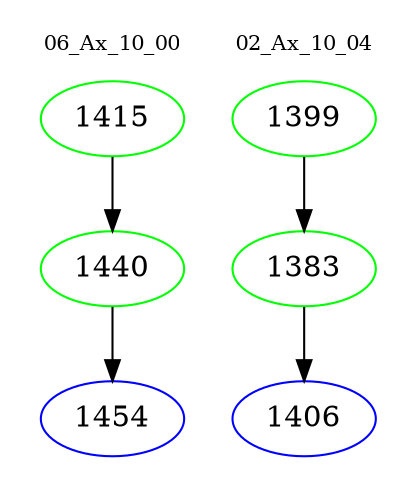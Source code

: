 digraph{
subgraph cluster_0 {
color = white
label = "06_Ax_10_00";
fontsize=10;
T0_1415 [label="1415", color="green"]
T0_1415 -> T0_1440 [color="black"]
T0_1440 [label="1440", color="green"]
T0_1440 -> T0_1454 [color="black"]
T0_1454 [label="1454", color="blue"]
}
subgraph cluster_1 {
color = white
label = "02_Ax_10_04";
fontsize=10;
T1_1399 [label="1399", color="green"]
T1_1399 -> T1_1383 [color="black"]
T1_1383 [label="1383", color="green"]
T1_1383 -> T1_1406 [color="black"]
T1_1406 [label="1406", color="blue"]
}
}
